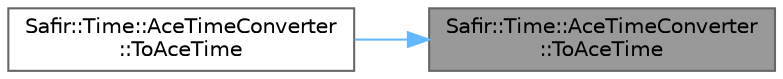 digraph "Safir::Time::AceTimeConverter::ToAceTime"
{
 // LATEX_PDF_SIZE
  bgcolor="transparent";
  edge [fontname=Helvetica,fontsize=10,labelfontname=Helvetica,labelfontsize=10];
  node [fontname=Helvetica,fontsize=10,shape=box,height=0.2,width=0.4];
  rankdir="RL";
  Node1 [label="Safir::Time::AceTimeConverter\l::ToAceTime",height=0.2,width=0.4,color="gray40", fillcolor="grey60", style="filled", fontcolor="black",tooltip="Get specified time in ACE Time representation."];
  Node1 -> Node2 [dir="back",color="steelblue1",style="solid"];
  Node2 [label="Safir::Time::AceTimeConverter\l::ToAceTime",height=0.2,width=0.4,color="grey40", fillcolor="white", style="filled",URL="$a01635.html#a8d1e0446162dfd93e56b52100978a31e",tooltip="Get specified boost ptime in ACE Time representation."];
}

